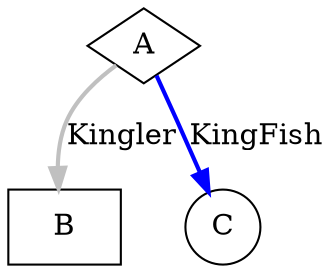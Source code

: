 digraph D {

  A [shape=diamond]
  B [shape=box]
  C [shape=circle]

  A -> B [style=dashed; color=grey; style=bold,label="Kingler"; weight=10]
  A -> C [style=dotted; color=blue; style=bold,label="KingFish"; weight=10]
}
